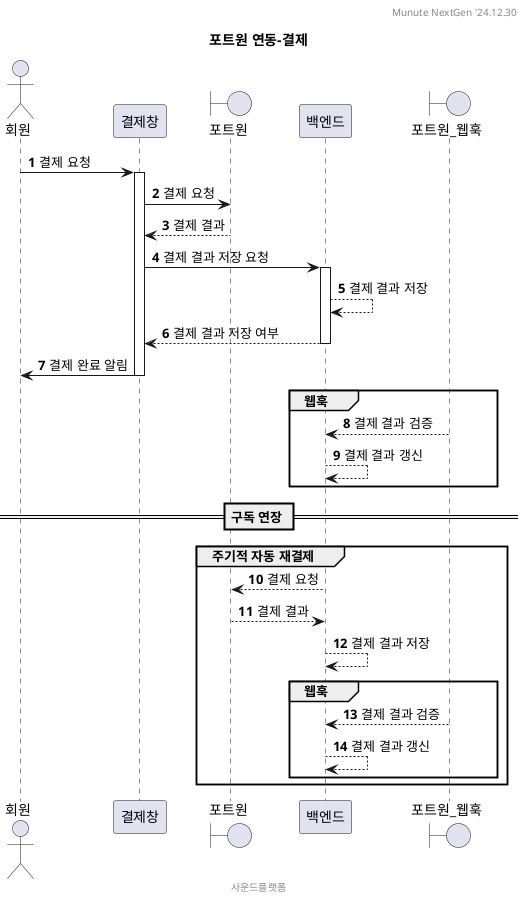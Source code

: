@startuml 포트원 연동-결제

header Munute NextGen '24.12.30
footer 사운드플랫폼
title 포트원 연동-결제
autonumber

actor       회원
participant 결제창
boundary    포트원
participant 백엔드
boundary    포트원_웹훅

회원 -> 결제창: 결제 요청
activate 결제창
    결제창 -> 포트원: 결제 요청
    포트원 --> 결제창: 결제 결과
    결제창 -> 백엔드: 결제 결과 저장 요청
    activate 백엔드
        '백엔드 --> 포트원: 결제 결과 검증
        백엔드 --> 백엔드: 결제 결과 저장
        백엔드 --> 결제창: 결제 결과 저장 여부
    deactivate 백엔드
    결제창 -> 회원: 결제 완료 알림
deactivate 결제창

group 웹훅
    포트원_웹훅 --> 백엔드: 결제 결과 검증
    백엔드 --> 백엔드: 결제 결과 갱신
end

== 구독 연장 ==

group 주기적 자동 재결제
    백엔드 --> 포트원: 결제 요청
    포트원 --> 백엔드: 결제 결과
    백엔드 --> 백엔드: 결제 결과 저장

    group 웹훅
        포트원_웹훅 --> 백엔드: 결제 결과 검증
        백엔드 --> 백엔드: 결제 결과 갱신
    end
end
@enduml
